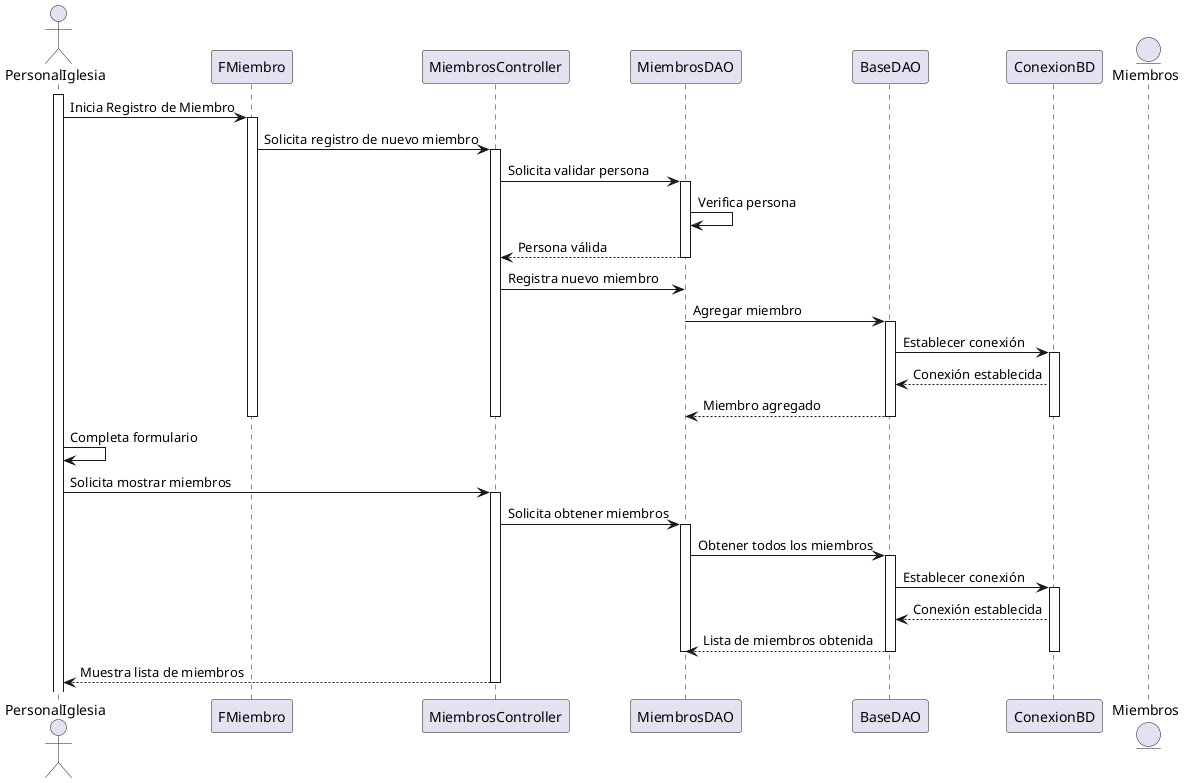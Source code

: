 @startuml

actor PersonalIglesia

participant "FMiembro" as fmiembro
participant "MiembrosController" as ctrmiembro
participant "MiembrosDAO" as daomiembro
participant "BaseDAO" as daobase
participant "ConexionBD" as bdconexion
entity "Miembros" as miembros

activate PersonalIglesia

PersonalIglesia -> fmiembro: Inicia Registro de Miembro

activate fmiembro
fmiembro -> ctrmiembro: Solicita registro de nuevo miembro
activate ctrmiembro
ctrmiembro -> daomiembro: Solicita validar persona
activate daomiembro
daomiembro -> daomiembro: Verifica persona
daomiembro --> ctrmiembro: Persona válida
deactivate daomiembro
ctrmiembro -> daomiembro: Registra nuevo miembro
daomiembro -> daobase: Agregar miembro
activate daobase
daobase -> bdconexion: Establecer conexión
activate bdconexion
bdconexion --> daobase: Conexión establecida
daobase --> daomiembro: Miembro agregado
deactivate bdconexion
deactivate daobase
deactivate ctrmiembro
deactivate fmiembro

PersonalIglesia -> PersonalIglesia: Completa formulario
PersonalIglesia -> ctrmiembro: Solicita mostrar miembros

activate ctrmiembro
ctrmiembro -> daomiembro: Solicita obtener miembros
activate daomiembro
daomiembro -> daobase: Obtener todos los miembros
activate daobase
daobase -> bdconexion: Establecer conexión
activate bdconexion
bdconexion --> daobase: Conexión establecida
daobase --> daomiembro: Lista de miembros obtenida
deactivate bdconexion
deactivate daobase
deactivate daomiembro
ctrmiembro --> PersonalIglesia: Muestra lista de miembros
deactivate ctrmiembro

@enduml